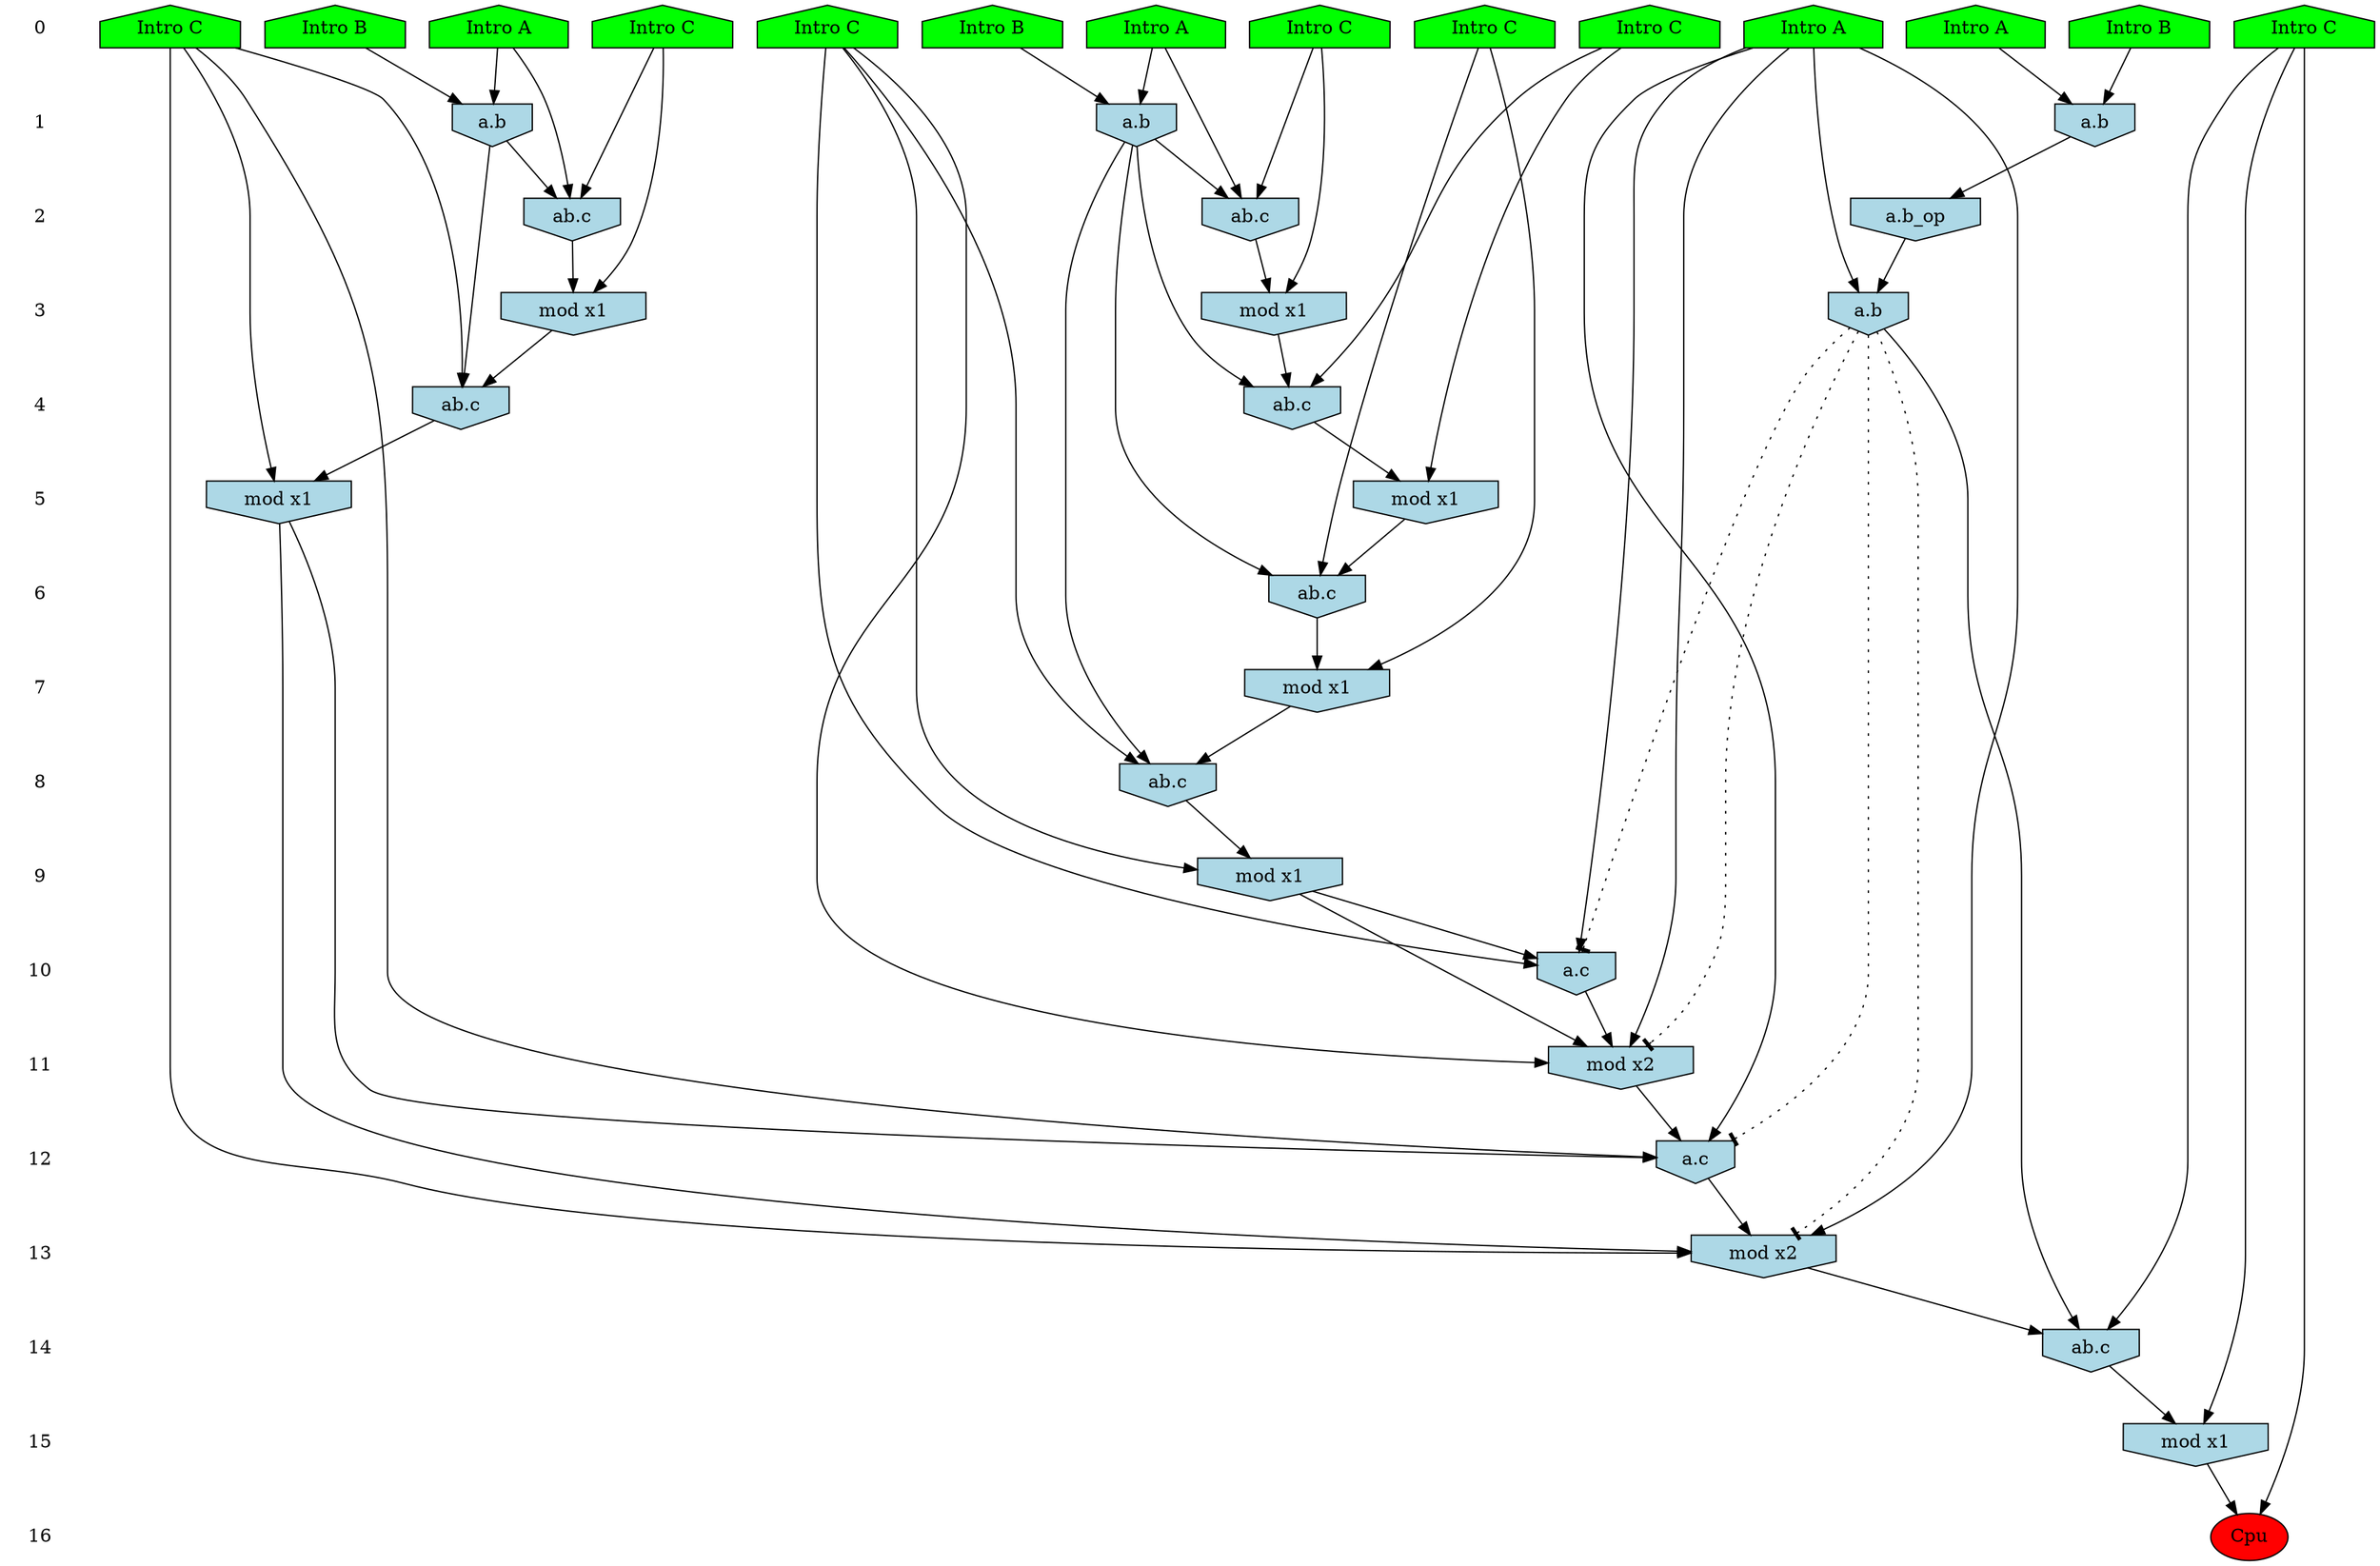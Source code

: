 /* Compression of 1 causal flows obtained in average at 1.362598E+01 t.u */
/* Compressed causal flows were: [2137] */
digraph G{
 ranksep=.5 ; 
{ rank = same ; "0" [shape=plaintext] ; node_1 [label ="Intro B", shape=house, style=filled, fillcolor=green] ;
node_2 [label ="Intro A", shape=house, style=filled, fillcolor=green] ;
node_3 [label ="Intro A", shape=house, style=filled, fillcolor=green] ;
node_4 [label ="Intro A", shape=house, style=filled, fillcolor=green] ;
node_5 [label ="Intro B", shape=house, style=filled, fillcolor=green] ;
node_6 [label ="Intro A", shape=house, style=filled, fillcolor=green] ;
node_7 [label ="Intro B", shape=house, style=filled, fillcolor=green] ;
node_8 [label ="Intro C", shape=house, style=filled, fillcolor=green] ;
node_9 [label ="Intro C", shape=house, style=filled, fillcolor=green] ;
node_10 [label ="Intro C", shape=house, style=filled, fillcolor=green] ;
node_11 [label ="Intro C", shape=house, style=filled, fillcolor=green] ;
node_12 [label ="Intro C", shape=house, style=filled, fillcolor=green] ;
node_13 [label ="Intro C", shape=house, style=filled, fillcolor=green] ;
node_14 [label ="Intro C", shape=house, style=filled, fillcolor=green] ;
}
{ rank = same ; "1" [shape=plaintext] ; node_15 [label="a.b", shape=invhouse, style=filled, fillcolor = lightblue] ;
node_25 [label="a.b", shape=invhouse, style=filled, fillcolor = lightblue] ;
node_27 [label="a.b", shape=invhouse, style=filled, fillcolor = lightblue] ;
}
{ rank = same ; "2" [shape=plaintext] ; node_16 [label="ab.c", shape=invhouse, style=filled, fillcolor = lightblue] ;
node_28 [label="ab.c", shape=invhouse, style=filled, fillcolor = lightblue] ;
node_31 [label="a.b_op", shape=invhouse, style=filled, fillcolor = lightblue] ;
}
{ rank = same ; "3" [shape=plaintext] ; node_17 [label="mod x1", shape=invhouse, style=filled, fillcolor = lightblue] ;
node_29 [label="mod x1", shape=invhouse, style=filled, fillcolor = lightblue] ;
node_35 [label="a.b", shape=invhouse, style=filled, fillcolor = lightblue] ;
}
{ rank = same ; "4" [shape=plaintext] ; node_18 [label="ab.c", shape=invhouse, style=filled, fillcolor = lightblue] ;
node_30 [label="ab.c", shape=invhouse, style=filled, fillcolor = lightblue] ;
}
{ rank = same ; "5" [shape=plaintext] ; node_19 [label="mod x1", shape=invhouse, style=filled, fillcolor = lightblue] ;
node_32 [label="mod x1", shape=invhouse, style=filled, fillcolor = lightblue] ;
}
{ rank = same ; "6" [shape=plaintext] ; node_20 [label="ab.c", shape=invhouse, style=filled, fillcolor = lightblue] ;
}
{ rank = same ; "7" [shape=plaintext] ; node_21 [label="mod x1", shape=invhouse, style=filled, fillcolor = lightblue] ;
}
{ rank = same ; "8" [shape=plaintext] ; node_22 [label="ab.c", shape=invhouse, style=filled, fillcolor = lightblue] ;
}
{ rank = same ; "9" [shape=plaintext] ; node_23 [label="mod x1", shape=invhouse, style=filled, fillcolor = lightblue] ;
}
{ rank = same ; "10" [shape=plaintext] ; node_24 [label="a.c", shape=invhouse, style=filled, fillcolor = lightblue] ;
}
{ rank = same ; "11" [shape=plaintext] ; node_26 [label="mod x2", shape=invhouse, style=filled, fillcolor = lightblue] ;
}
{ rank = same ; "12" [shape=plaintext] ; node_33 [label="a.c", shape=invhouse, style=filled, fillcolor = lightblue] ;
}
{ rank = same ; "13" [shape=plaintext] ; node_34 [label="mod x2", shape=invhouse, style=filled, fillcolor = lightblue] ;
}
{ rank = same ; "14" [shape=plaintext] ; node_36 [label="ab.c", shape=invhouse, style=filled, fillcolor = lightblue] ;
}
{ rank = same ; "15" [shape=plaintext] ; node_37 [label="mod x1", shape=invhouse, style=filled, fillcolor = lightblue] ;
}
{ rank = same ; "16" [shape=plaintext] ; node_38 [label ="Cpu", style=filled, fillcolor=red] ;
}
"0" -> "1" [style="invis"]; 
"1" -> "2" [style="invis"]; 
"2" -> "3" [style="invis"]; 
"3" -> "4" [style="invis"]; 
"4" -> "5" [style="invis"]; 
"5" -> "6" [style="invis"]; 
"6" -> "7" [style="invis"]; 
"7" -> "8" [style="invis"]; 
"8" -> "9" [style="invis"]; 
"9" -> "10" [style="invis"]; 
"10" -> "11" [style="invis"]; 
"11" -> "12" [style="invis"]; 
"12" -> "13" [style="invis"]; 
"13" -> "14" [style="invis"]; 
"14" -> "15" [style="invis"]; 
"15" -> "16" [style="invis"]; 
node_5 -> node_15
node_6 -> node_15
node_6 -> node_16
node_12 -> node_16
node_15 -> node_16
node_12 -> node_17
node_16 -> node_17
node_14 -> node_18
node_15 -> node_18
node_17 -> node_18
node_14 -> node_19
node_18 -> node_19
node_9 -> node_20
node_15 -> node_20
node_19 -> node_20
node_9 -> node_21
node_20 -> node_21
node_8 -> node_22
node_15 -> node_22
node_21 -> node_22
node_8 -> node_23
node_22 -> node_23
node_3 -> node_24
node_8 -> node_24
node_23 -> node_24
node_1 -> node_25
node_2 -> node_25
node_3 -> node_26
node_8 -> node_26
node_23 -> node_26
node_24 -> node_26
node_4 -> node_27
node_7 -> node_27
node_4 -> node_28
node_10 -> node_28
node_27 -> node_28
node_10 -> node_29
node_28 -> node_29
node_11 -> node_30
node_27 -> node_30
node_29 -> node_30
node_25 -> node_31
node_11 -> node_32
node_30 -> node_32
node_3 -> node_33
node_11 -> node_33
node_26 -> node_33
node_32 -> node_33
node_3 -> node_34
node_11 -> node_34
node_32 -> node_34
node_33 -> node_34
node_3 -> node_35
node_31 -> node_35
node_13 -> node_36
node_34 -> node_36
node_35 -> node_36
node_13 -> node_37
node_36 -> node_37
node_13 -> node_38
node_37 -> node_38
node_35 -> node_34 [style=dotted, arrowhead = tee] 
node_35 -> node_33 [style=dotted, arrowhead = tee] 
node_35 -> node_26 [style=dotted, arrowhead = tee] 
node_35 -> node_24 [style=dotted, arrowhead = tee] 
}
/*
 Dot generation time: 0.000165
*/